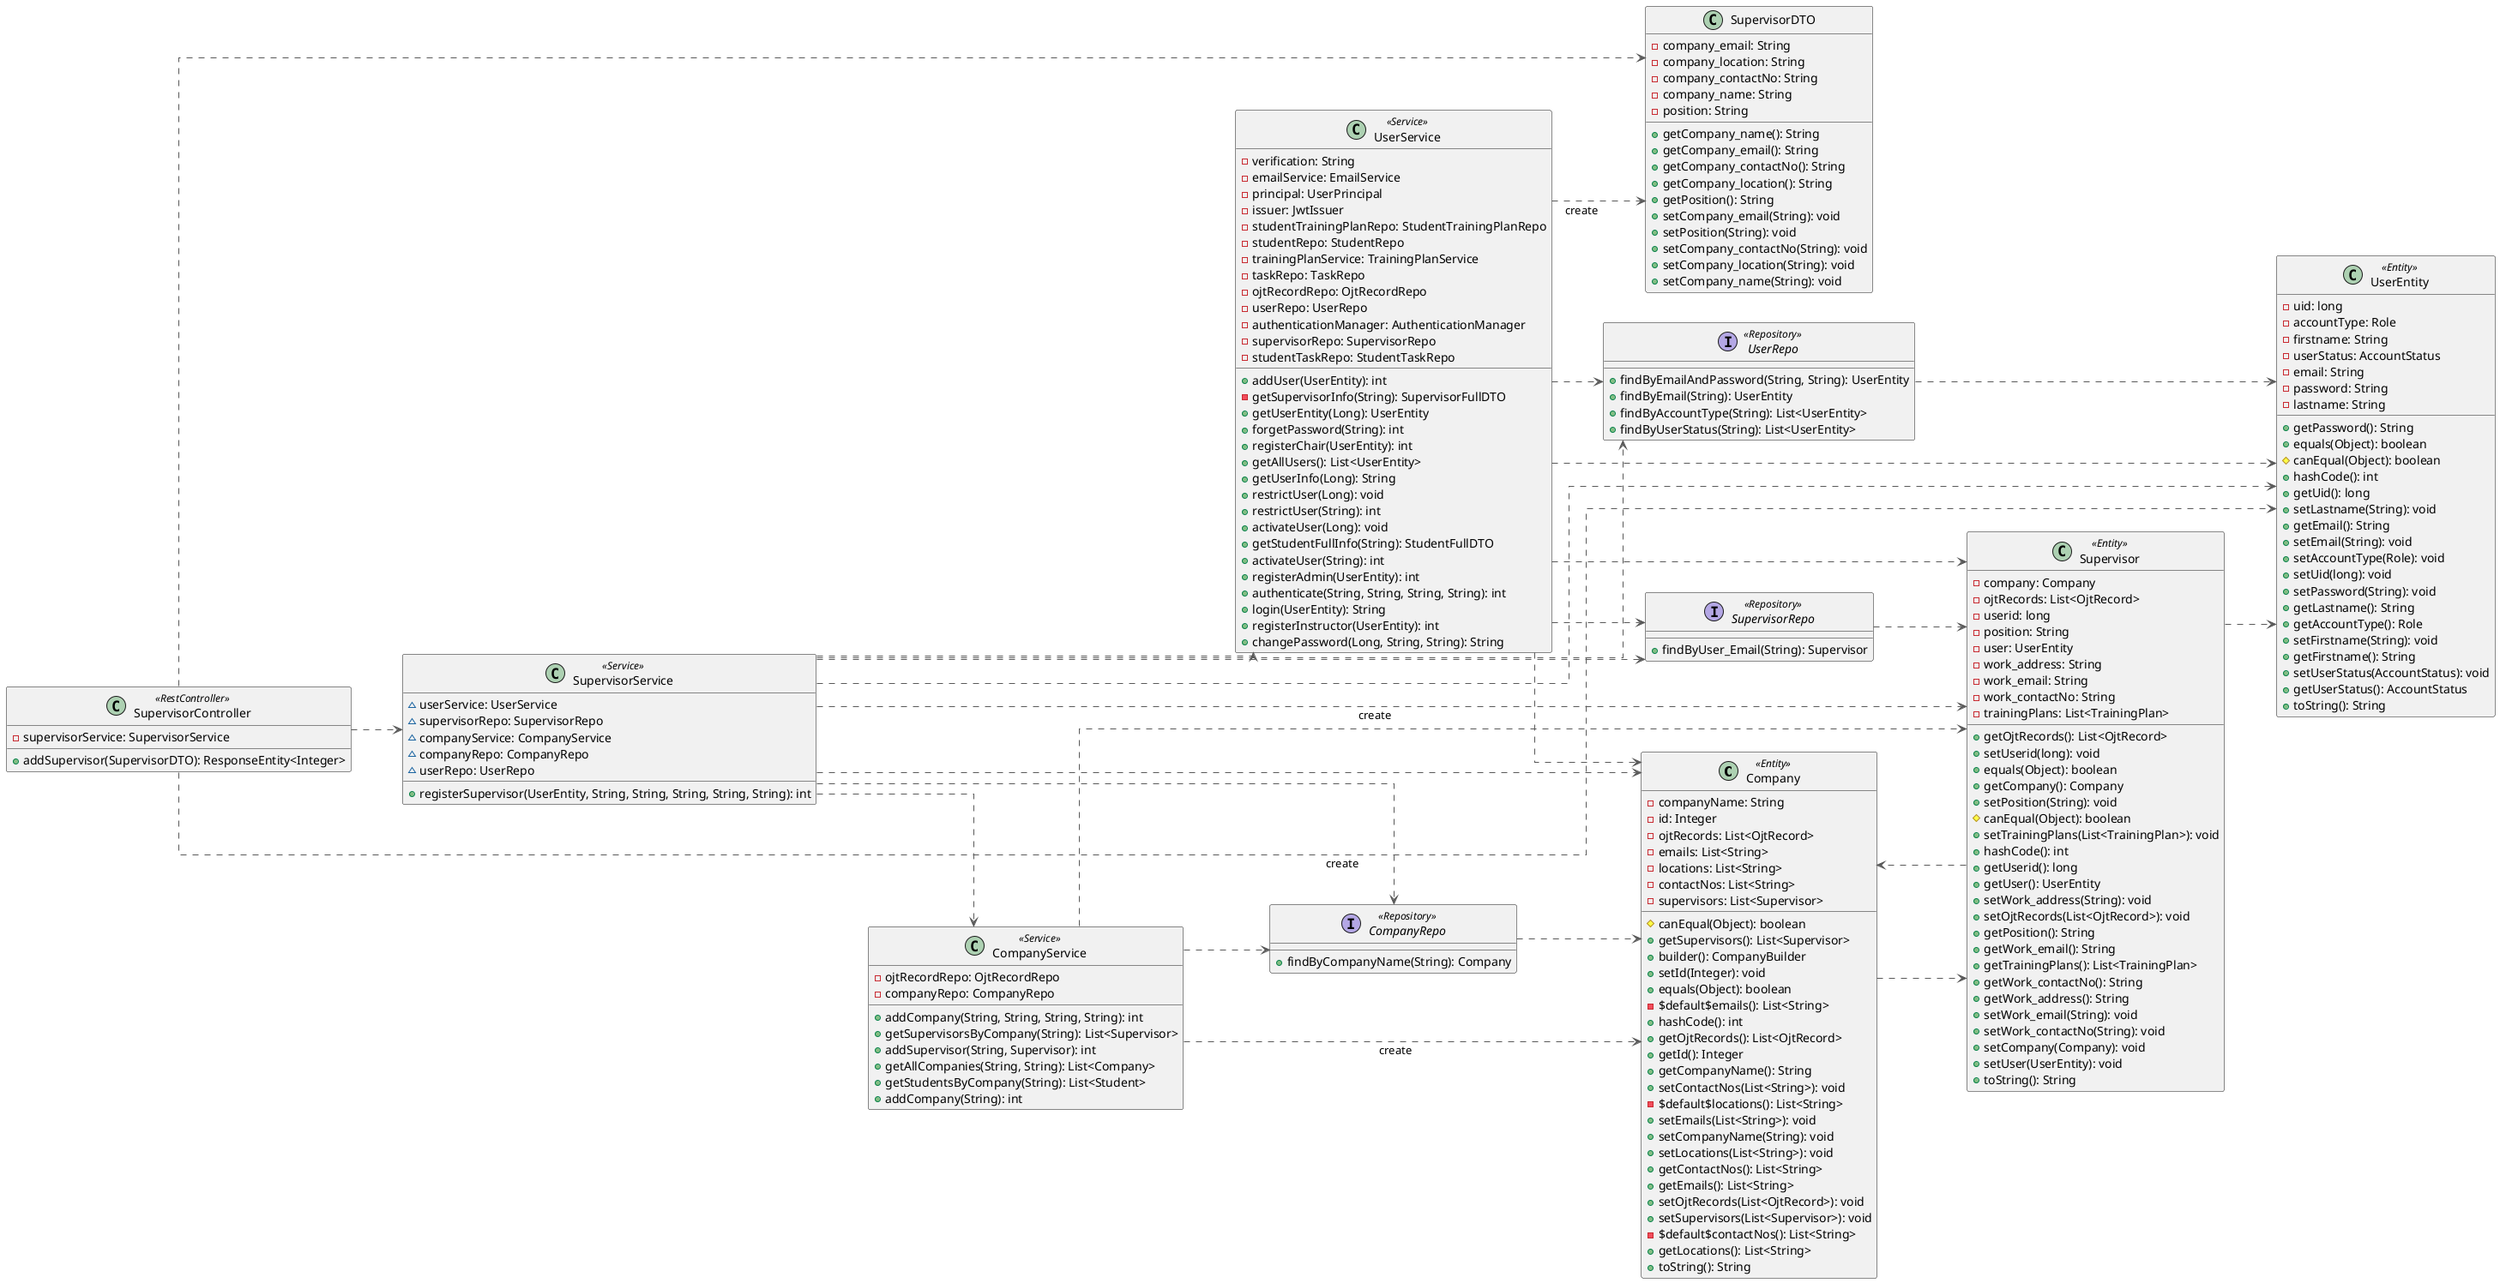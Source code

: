 @startuml
left to right direction
skinparam linetype ortho

class Company << Entity >> {
  - companyName: String
  - id: Integer
  - ojtRecords: List<OjtRecord>
  - emails: List<String>
  - locations: List<String>
  - contactNos: List<String>
  - supervisors: List<Supervisor>
  # canEqual(Object): boolean
  + getSupervisors(): List<Supervisor>
  + builder(): CompanyBuilder
  + setId(Integer): void
  + equals(Object): boolean
  - $default$emails(): List<String>
  + hashCode(): int
  + getOjtRecords(): List<OjtRecord>
  + getId(): Integer
  + getCompanyName(): String
  + setContactNos(List<String>): void
  - $default$locations(): List<String>
  + setEmails(List<String>): void
  + setCompanyName(String): void
  + setLocations(List<String>): void
  + getContactNos(): List<String>
  + getEmails(): List<String>
  + setOjtRecords(List<OjtRecord>): void
  + setSupervisors(List<Supervisor>): void
  - $default$contactNos(): List<String>
  + getLocations(): List<String>
  + toString(): String
}
interface CompanyRepo << Repository>> {
  + findByCompanyName(String): Company
}
class CompanyService << Service >> {
  - ojtRecordRepo: OjtRecordRepo
  - companyRepo: CompanyRepo
  + addCompany(String, String, String, String): int
  + getSupervisorsByCompany(String): List<Supervisor>
  + addSupervisor(String, Supervisor): int
  + getAllCompanies(String, String): List<Company>
  + getStudentsByCompany(String): List<Student>
  + addCompany(String): int
}
class Supervisor << Entity >> {
  - company: Company
  - ojtRecords: List<OjtRecord>
  - userid: long
  - position: String
  - user: UserEntity
  - work_address: String
  - work_email: String
  - work_contactNo: String
  - trainingPlans: List<TrainingPlan>
  + getOjtRecords(): List<OjtRecord>
  + setUserid(long): void
  + equals(Object): boolean
  + getCompany(): Company
  + setPosition(String): void
  # canEqual(Object): boolean
  + setTrainingPlans(List<TrainingPlan>): void
  + hashCode(): int
  + getUserid(): long
  + getUser(): UserEntity
  + setWork_address(String): void
  + setOjtRecords(List<OjtRecord>): void
  + getPosition(): String
  + getWork_email(): String
  + getTrainingPlans(): List<TrainingPlan>
  + getWork_contactNo(): String
  + getWork_address(): String
  + setWork_email(String): void
  + setWork_contactNo(String): void
  + setCompany(Company): void
  + setUser(UserEntity): void
  + toString(): String
}
class SupervisorController << RestController >> {
  - supervisorService: SupervisorService
  + addSupervisor(SupervisorDTO): ResponseEntity<Integer>
}
class SupervisorDTO {
  - company_email: String
  - company_location: String
  - company_contactNo: String
  - company_name: String
  - position: String
  + getCompany_name(): String
  + getCompany_email(): String
  + getCompany_contactNo(): String
  + getCompany_location(): String
  + getPosition(): String
  + setCompany_email(String): void
  + setPosition(String): void
  + setCompany_contactNo(String): void
  + setCompany_location(String): void
  + setCompany_name(String): void
}
interface SupervisorRepo << Repository>> {
  + findByUser_Email(String): Supervisor
}
class SupervisorService << Service >> {
  ~ userService: UserService
  ~ supervisorRepo: SupervisorRepo
  ~ companyService: CompanyService
  ~ companyRepo: CompanyRepo
  ~ userRepo: UserRepo
  + registerSupervisor(UserEntity, String, String, String, String, String): int
}
class UserEntity << Entity >> {
  - uid: long
  - accountType: Role
  - firstname: String
  - userStatus: AccountStatus
  - email: String
  - password: String
  - lastname: String
  + getPassword(): String
  + equals(Object): boolean
  # canEqual(Object): boolean
  + hashCode(): int
  + getUid(): long
  + setLastname(String): void
  + getEmail(): String
  + setEmail(String): void
  + setAccountType(Role): void
  + setUid(long): void
  + setPassword(String): void
  + getLastname(): String
  + getAccountType(): Role
  + setFirstname(String): void
  + getFirstname(): String
  + setUserStatus(AccountStatus): void
  + getUserStatus(): AccountStatus
  + toString(): String
}
interface UserRepo << Repository>> {
  + findByEmailAndPassword(String, String): UserEntity
  + findByEmail(String): UserEntity
  + findByAccountType(String): List<UserEntity>
  + findByUserStatus(String): List<UserEntity>
}
class UserService << Service >> {
  - verification: String
  - emailService: EmailService
  - principal: UserPrincipal
  - issuer: JwtIssuer
  - studentTrainingPlanRepo: StudentTrainingPlanRepo
  - studentRepo: StudentRepo
  - trainingPlanService: TrainingPlanService
  - taskRepo: TaskRepo
  - ojtRecordRepo: OjtRecordRepo
  - userRepo: UserRepo
  - authenticationManager: AuthenticationManager
  - supervisorRepo: SupervisorRepo
  - studentTaskRepo: StudentTaskRepo
  + addUser(UserEntity): int
  - getSupervisorInfo(String): SupervisorFullDTO
  + getUserEntity(Long): UserEntity
  + forgetPassword(String): int
  + registerChair(UserEntity): int
  + getAllUsers(): List<UserEntity>
  + getUserInfo(Long): String
  + restrictUser(Long): void
  + restrictUser(String): int
  + activateUser(Long): void
  + getStudentFullInfo(String): StudentFullDTO
  + activateUser(String): int
  + registerAdmin(UserEntity): int
  + authenticate(String, String, String, String): int
  + login(UserEntity): String
  + registerInstructor(UserEntity): int
  + changePassword(Long, String, String): String
}

Company               -[#595959,dashed]->  Supervisor
CompanyRepo           -[#595959,dashed]->  Company
CompanyService        -[#595959,dashed]->  Company              : "«create»"
CompanyService        -[#595959,dashed]->  CompanyRepo
CompanyService        -[#595959,dashed]->  Supervisor
Supervisor            -[#595959,dashed]->  Company
Supervisor            -[#595959,dashed]->  UserEntity
SupervisorController  -[#595959,dashed]->  SupervisorDTO
SupervisorController  -[#595959,dashed]->  SupervisorService
SupervisorController  -[#595959,dashed]->  UserEntity           : "«create»"
SupervisorRepo        -[#595959,dashed]->  Supervisor
SupervisorService     -[#595959,dashed]->  Company
SupervisorService     -[#595959,dashed]->  CompanyRepo
SupervisorService     -[#595959,dashed]->  CompanyService
SupervisorService     -[#595959,dashed]->  Supervisor           : "«create»"
SupervisorService     -[#595959,dashed]->  SupervisorRepo
SupervisorService     -[#595959,dashed]->  UserEntity
SupervisorService     -[#595959,dashed]->  UserRepo
SupervisorService     -[#595959,dashed]->  UserService
UserRepo              -[#595959,dashed]->  UserEntity
UserService           -[#595959,dashed]->  Company
UserService           -[#595959,dashed]->  Supervisor
UserService           -[#595959,dashed]->  SupervisorDTO        : "«create»"
UserService           -[#595959,dashed]->  SupervisorRepo
UserService           -[#595959,dashed]->  UserEntity
UserService           -[#595959,dashed]->  UserRepo
@endumlh